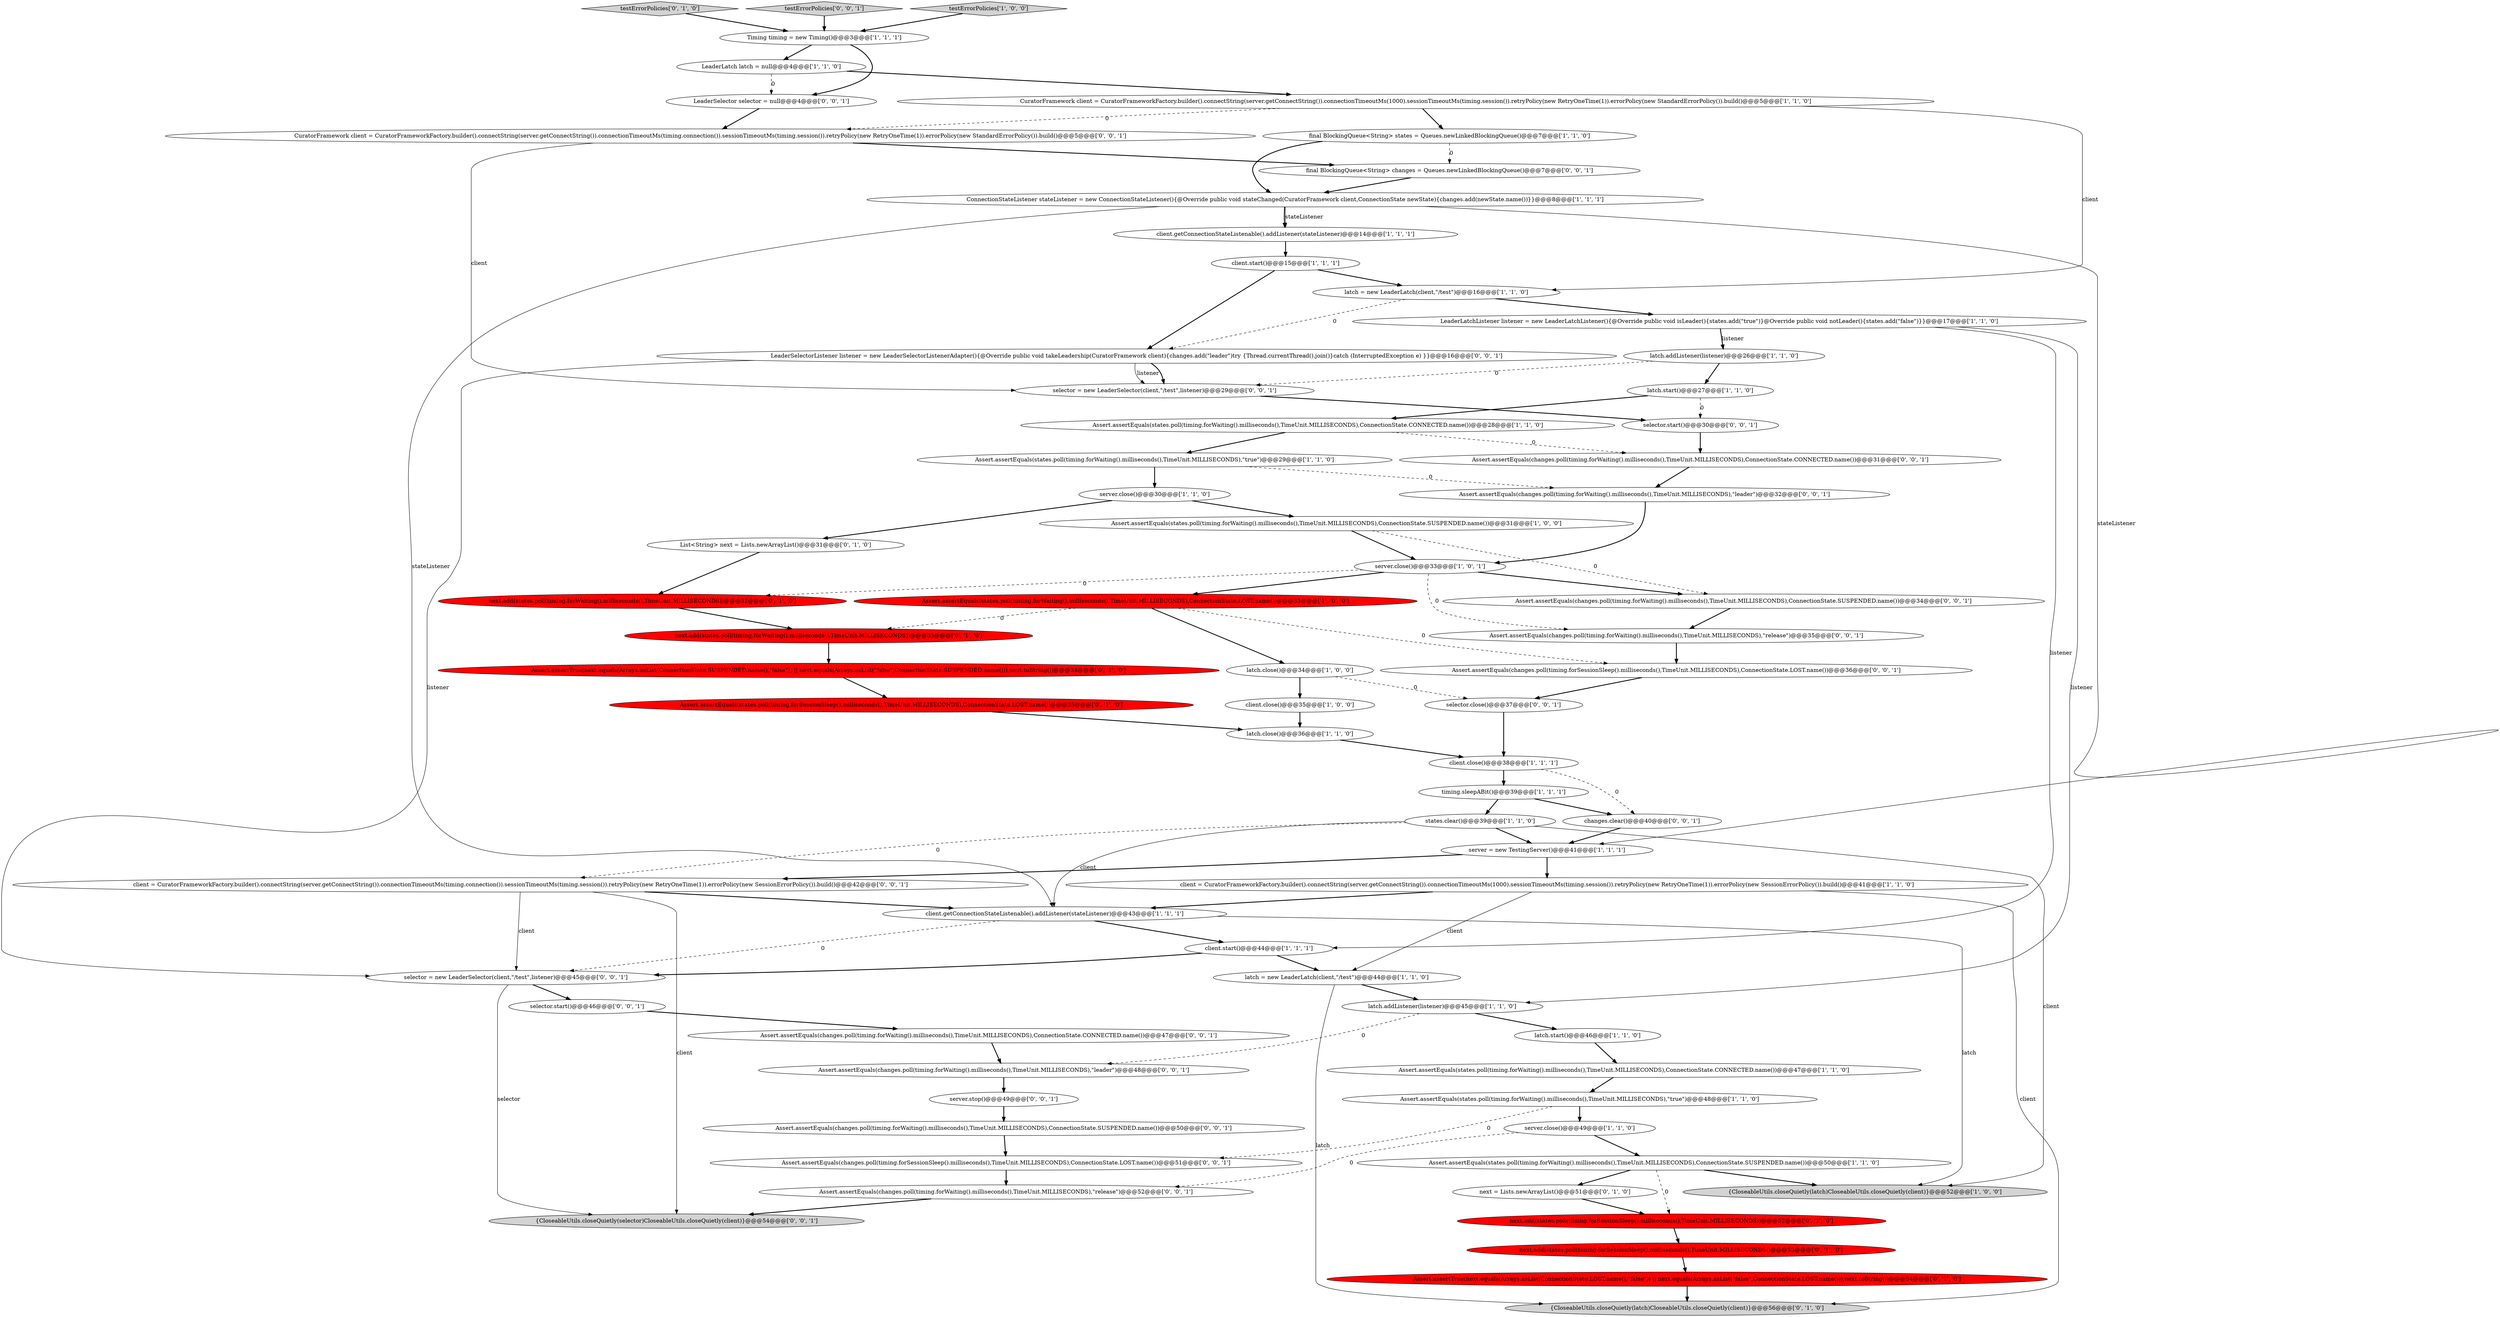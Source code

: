 digraph {
51 [style = filled, label = "selector.start()@@@30@@@['0', '0', '1']", fillcolor = white, shape = ellipse image = "AAA0AAABBB3BBB"];
28 [style = filled, label = "latch.start()@@@27@@@['1', '1', '0']", fillcolor = white, shape = ellipse image = "AAA0AAABBB1BBB"];
41 [style = filled, label = "testErrorPolicies['0', '1', '0']", fillcolor = lightgray, shape = diamond image = "AAA0AAABBB2BBB"];
5 [style = filled, label = "Assert.assertEquals(states.poll(timing.forWaiting().milliseconds(),TimeUnit.MILLISECONDS),ConnectionState.SUSPENDED.name())@@@31@@@['1', '0', '0']", fillcolor = white, shape = ellipse image = "AAA0AAABBB1BBB"];
65 [style = filled, label = "Assert.assertEquals(changes.poll(timing.forWaiting().milliseconds(),TimeUnit.MILLISECONDS),ConnectionState.CONNECTED.name())@@@47@@@['0', '0', '1']", fillcolor = white, shape = ellipse image = "AAA0AAABBB3BBB"];
11 [style = filled, label = "latch.addListener(listener)@@@45@@@['1', '1', '0']", fillcolor = white, shape = ellipse image = "AAA0AAABBB1BBB"];
3 [style = filled, label = "final BlockingQueue<String> states = Queues.newLinkedBlockingQueue()@@@7@@@['1', '1', '0']", fillcolor = white, shape = ellipse image = "AAA0AAABBB1BBB"];
50 [style = filled, label = "Assert.assertEquals(changes.poll(timing.forSessionSleep().milliseconds(),TimeUnit.MILLISECONDS),ConnectionState.LOST.name())@@@36@@@['0', '0', '1']", fillcolor = white, shape = ellipse image = "AAA0AAABBB3BBB"];
6 [style = filled, label = "Assert.assertEquals(states.poll(timing.forWaiting().milliseconds(),TimeUnit.MILLISECONDS),\"true\")@@@48@@@['1', '1', '0']", fillcolor = white, shape = ellipse image = "AAA0AAABBB1BBB"];
18 [style = filled, label = "server.close()@@@49@@@['1', '1', '0']", fillcolor = white, shape = ellipse image = "AAA0AAABBB1BBB"];
19 [style = filled, label = "CuratorFramework client = CuratorFrameworkFactory.builder().connectString(server.getConnectString()).connectionTimeoutMs(1000).sessionTimeoutMs(timing.session()).retryPolicy(new RetryOneTime(1)).errorPolicy(new StandardErrorPolicy()).build()@@@5@@@['1', '1', '0']", fillcolor = white, shape = ellipse image = "AAA0AAABBB1BBB"];
9 [style = filled, label = "latch = new LeaderLatch(client,\"/test\")@@@16@@@['1', '1', '0']", fillcolor = white, shape = ellipse image = "AAA0AAABBB1BBB"];
14 [style = filled, label = "latch = new LeaderLatch(client,\"/test\")@@@44@@@['1', '1', '0']", fillcolor = white, shape = ellipse image = "AAA0AAABBB1BBB"];
15 [style = filled, label = "LeaderLatchListener listener = new LeaderLatchListener(){@Override public void isLeader(){states.add(\"true\")}@Override public void notLeader(){states.add(\"false\")}}@@@17@@@['1', '1', '0']", fillcolor = white, shape = ellipse image = "AAA0AAABBB1BBB"];
27 [style = filled, label = "latch.addListener(listener)@@@26@@@['1', '1', '0']", fillcolor = white, shape = ellipse image = "AAA0AAABBB1BBB"];
4 [style = filled, label = "client = CuratorFrameworkFactory.builder().connectString(server.getConnectString()).connectionTimeoutMs(1000).sessionTimeoutMs(timing.session()).retryPolicy(new RetryOneTime(1)).errorPolicy(new SessionErrorPolicy()).build()@@@41@@@['1', '1', '0']", fillcolor = white, shape = ellipse image = "AAA0AAABBB1BBB"];
26 [style = filled, label = "latch.close()@@@36@@@['1', '1', '0']", fillcolor = white, shape = ellipse image = "AAA0AAABBB1BBB"];
32 [style = filled, label = "Timing timing = new Timing()@@@3@@@['1', '1', '1']", fillcolor = white, shape = ellipse image = "AAA0AAABBB1BBB"];
40 [style = filled, label = "List<String> next = Lists.newArrayList()@@@31@@@['0', '1', '0']", fillcolor = white, shape = ellipse image = "AAA0AAABBB2BBB"];
46 [style = filled, label = "{CloseableUtils.closeQuietly(latch)CloseableUtils.closeQuietly(client)}@@@56@@@['0', '1', '0']", fillcolor = lightgray, shape = ellipse image = "AAA0AAABBB2BBB"];
48 [style = filled, label = "changes.clear()@@@40@@@['0', '0', '1']", fillcolor = white, shape = ellipse image = "AAA0AAABBB3BBB"];
30 [style = filled, label = "Assert.assertEquals(states.poll(timing.forWaiting().milliseconds(),TimeUnit.MILLISECONDS),ConnectionState.LOST.name())@@@33@@@['1', '0', '0']", fillcolor = red, shape = ellipse image = "AAA1AAABBB1BBB"];
23 [style = filled, label = "client.start()@@@15@@@['1', '1', '1']", fillcolor = white, shape = ellipse image = "AAA0AAABBB1BBB"];
21 [style = filled, label = "{CloseableUtils.closeQuietly(latch)CloseableUtils.closeQuietly(client)}@@@52@@@['1', '0', '0']", fillcolor = lightgray, shape = ellipse image = "AAA0AAABBB1BBB"];
52 [style = filled, label = "server.stop()@@@49@@@['0', '0', '1']", fillcolor = white, shape = ellipse image = "AAA0AAABBB3BBB"];
0 [style = filled, label = "ConnectionStateListener stateListener = new ConnectionStateListener(){@Override public void stateChanged(CuratorFramework client,ConnectionState newState){changes.add(newState.name())}}@@@8@@@['1', '1', '1']", fillcolor = white, shape = ellipse image = "AAA0AAABBB1BBB"];
24 [style = filled, label = "client.start()@@@44@@@['1', '1', '1']", fillcolor = white, shape = ellipse image = "AAA0AAABBB1BBB"];
20 [style = filled, label = "server.close()@@@33@@@['1', '0', '1']", fillcolor = white, shape = ellipse image = "AAA0AAABBB1BBB"];
22 [style = filled, label = "timing.sleepABit()@@@39@@@['1', '1', '1']", fillcolor = white, shape = ellipse image = "AAA0AAABBB1BBB"];
62 [style = filled, label = "testErrorPolicies['0', '0', '1']", fillcolor = lightgray, shape = diamond image = "AAA0AAABBB3BBB"];
47 [style = filled, label = "selector.close()@@@37@@@['0', '0', '1']", fillcolor = white, shape = ellipse image = "AAA0AAABBB3BBB"];
2 [style = filled, label = "Assert.assertEquals(states.poll(timing.forWaiting().milliseconds(),TimeUnit.MILLISECONDS),ConnectionState.CONNECTED.name())@@@47@@@['1', '1', '0']", fillcolor = white, shape = ellipse image = "AAA0AAABBB1BBB"];
33 [style = filled, label = "client.close()@@@35@@@['1', '0', '0']", fillcolor = white, shape = ellipse image = "AAA0AAABBB1BBB"];
34 [style = filled, label = "states.clear()@@@39@@@['1', '1', '0']", fillcolor = white, shape = ellipse image = "AAA0AAABBB1BBB"];
69 [style = filled, label = "LeaderSelectorListener listener = new LeaderSelectorListenerAdapter(){@Override public void takeLeadership(CuratorFramework client){changes.add(\"leader\")try {Thread.currentThread().join()}catch (InterruptedException e) }}@@@16@@@['0', '0', '1']", fillcolor = white, shape = ellipse image = "AAA0AAABBB3BBB"];
64 [style = filled, label = "Assert.assertEquals(changes.poll(timing.forWaiting().milliseconds(),TimeUnit.MILLISECONDS),\"release\")@@@35@@@['0', '0', '1']", fillcolor = white, shape = ellipse image = "AAA0AAABBB3BBB"];
66 [style = filled, label = "{CloseableUtils.closeQuietly(selector)CloseableUtils.closeQuietly(client)}@@@54@@@['0', '0', '1']", fillcolor = lightgray, shape = ellipse image = "AAA0AAABBB3BBB"];
31 [style = filled, label = "Assert.assertEquals(states.poll(timing.forWaiting().milliseconds(),TimeUnit.MILLISECONDS),\"true\")@@@29@@@['1', '1', '0']", fillcolor = white, shape = ellipse image = "AAA0AAABBB1BBB"];
42 [style = filled, label = "next.add(states.poll(timing.forWaiting().milliseconds(),TimeUnit.MILLISECONDS))@@@33@@@['0', '1', '0']", fillcolor = red, shape = ellipse image = "AAA1AAABBB2BBB"];
49 [style = filled, label = "Assert.assertEquals(changes.poll(timing.forWaiting().milliseconds(),TimeUnit.MILLISECONDS),\"release\")@@@52@@@['0', '0', '1']", fillcolor = white, shape = ellipse image = "AAA0AAABBB3BBB"];
16 [style = filled, label = "client.getConnectionStateListenable().addListener(stateListener)@@@43@@@['1', '1', '1']", fillcolor = white, shape = ellipse image = "AAA0AAABBB1BBB"];
58 [style = filled, label = "Assert.assertEquals(changes.poll(timing.forWaiting().milliseconds(),TimeUnit.MILLISECONDS),\"leader\")@@@32@@@['0', '0', '1']", fillcolor = white, shape = ellipse image = "AAA0AAABBB3BBB"];
61 [style = filled, label = "client = CuratorFrameworkFactory.builder().connectString(server.getConnectString()).connectionTimeoutMs(timing.connection()).sessionTimeoutMs(timing.session()).retryPolicy(new RetryOneTime(1)).errorPolicy(new SessionErrorPolicy()).build()@@@42@@@['0', '0', '1']", fillcolor = white, shape = ellipse image = "AAA0AAABBB3BBB"];
63 [style = filled, label = "CuratorFramework client = CuratorFrameworkFactory.builder().connectString(server.getConnectString()).connectionTimeoutMs(timing.connection()).sessionTimeoutMs(timing.session()).retryPolicy(new RetryOneTime(1)).errorPolicy(new StandardErrorPolicy()).build()@@@5@@@['0', '0', '1']", fillcolor = white, shape = ellipse image = "AAA0AAABBB3BBB"];
60 [style = filled, label = "Assert.assertEquals(changes.poll(timing.forWaiting().milliseconds(),TimeUnit.MILLISECONDS),ConnectionState.SUSPENDED.name())@@@50@@@['0', '0', '1']", fillcolor = white, shape = ellipse image = "AAA0AAABBB3BBB"];
70 [style = filled, label = "selector = new LeaderSelector(client,\"/test\",listener)@@@29@@@['0', '0', '1']", fillcolor = white, shape = ellipse image = "AAA0AAABBB3BBB"];
54 [style = filled, label = "Assert.assertEquals(changes.poll(timing.forSessionSleep().milliseconds(),TimeUnit.MILLISECONDS),ConnectionState.LOST.name())@@@51@@@['0', '0', '1']", fillcolor = white, shape = ellipse image = "AAA0AAABBB3BBB"];
13 [style = filled, label = "LeaderLatch latch = null@@@4@@@['1', '1', '0']", fillcolor = white, shape = ellipse image = "AAA0AAABBB1BBB"];
55 [style = filled, label = "selector = new LeaderSelector(client,\"/test\",listener)@@@45@@@['0', '0', '1']", fillcolor = white, shape = ellipse image = "AAA0AAABBB3BBB"];
35 [style = filled, label = "testErrorPolicies['1', '0', '0']", fillcolor = lightgray, shape = diamond image = "AAA0AAABBB1BBB"];
7 [style = filled, label = "latch.start()@@@46@@@['1', '1', '0']", fillcolor = white, shape = ellipse image = "AAA0AAABBB1BBB"];
36 [style = filled, label = "next.add(states.poll(timing.forSessionSleep().milliseconds(),TimeUnit.MILLISECONDS))@@@53@@@['0', '1', '0']", fillcolor = red, shape = ellipse image = "AAA1AAABBB2BBB"];
29 [style = filled, label = "client.getConnectionStateListenable().addListener(stateListener)@@@14@@@['1', '1', '1']", fillcolor = white, shape = ellipse image = "AAA0AAABBB1BBB"];
37 [style = filled, label = "Assert.assertEquals(states.poll(timing.forSessionSleep().milliseconds(),TimeUnit.MILLISECONDS),ConnectionState.LOST.name())@@@35@@@['0', '1', '0']", fillcolor = red, shape = ellipse image = "AAA1AAABBB2BBB"];
17 [style = filled, label = "Assert.assertEquals(states.poll(timing.forWaiting().milliseconds(),TimeUnit.MILLISECONDS),ConnectionState.CONNECTED.name())@@@28@@@['1', '1', '0']", fillcolor = white, shape = ellipse image = "AAA0AAABBB1BBB"];
10 [style = filled, label = "latch.close()@@@34@@@['1', '0', '0']", fillcolor = white, shape = ellipse image = "AAA0AAABBB1BBB"];
39 [style = filled, label = "next.add(states.poll(timing.forWaiting().milliseconds(),TimeUnit.MILLISECONDS))@@@32@@@['0', '1', '0']", fillcolor = red, shape = ellipse image = "AAA1AAABBB2BBB"];
67 [style = filled, label = "LeaderSelector selector = null@@@4@@@['0', '0', '1']", fillcolor = white, shape = ellipse image = "AAA0AAABBB3BBB"];
57 [style = filled, label = "Assert.assertEquals(changes.poll(timing.forWaiting().milliseconds(),TimeUnit.MILLISECONDS),ConnectionState.CONNECTED.name())@@@31@@@['0', '0', '1']", fillcolor = white, shape = ellipse image = "AAA0AAABBB3BBB"];
44 [style = filled, label = "Assert.assertTrue(next.equals(Arrays.asList(ConnectionState.LOST.name(),\"false\")) || next.equals(Arrays.asList(\"false\",ConnectionState.LOST.name())),next.toString())@@@54@@@['0', '1', '0']", fillcolor = red, shape = ellipse image = "AAA1AAABBB2BBB"];
38 [style = filled, label = "Assert.assertTrue(next.equals(Arrays.asList(ConnectionState.SUSPENDED.name(),\"false\")) || next.equals(Arrays.asList(\"false\",ConnectionState.SUSPENDED.name())),next.toString())@@@34@@@['0', '1', '0']", fillcolor = red, shape = ellipse image = "AAA1AAABBB2BBB"];
68 [style = filled, label = "selector.start()@@@46@@@['0', '0', '1']", fillcolor = white, shape = ellipse image = "AAA0AAABBB3BBB"];
1 [style = filled, label = "client.close()@@@38@@@['1', '1', '1']", fillcolor = white, shape = ellipse image = "AAA0AAABBB1BBB"];
56 [style = filled, label = "Assert.assertEquals(changes.poll(timing.forWaiting().milliseconds(),TimeUnit.MILLISECONDS),\"leader\")@@@48@@@['0', '0', '1']", fillcolor = white, shape = ellipse image = "AAA0AAABBB3BBB"];
25 [style = filled, label = "server.close()@@@30@@@['1', '1', '0']", fillcolor = white, shape = ellipse image = "AAA0AAABBB1BBB"];
12 [style = filled, label = "Assert.assertEquals(states.poll(timing.forWaiting().milliseconds(),TimeUnit.MILLISECONDS),ConnectionState.SUSPENDED.name())@@@50@@@['1', '1', '0']", fillcolor = white, shape = ellipse image = "AAA0AAABBB1BBB"];
8 [style = filled, label = "server = new TestingServer()@@@41@@@['1', '1', '1']", fillcolor = white, shape = ellipse image = "AAA0AAABBB1BBB"];
45 [style = filled, label = "next = Lists.newArrayList()@@@51@@@['0', '1', '0']", fillcolor = white, shape = ellipse image = "AAA0AAABBB2BBB"];
43 [style = filled, label = "next.add(states.poll(timing.forSessionSleep().milliseconds(),TimeUnit.MILLISECONDS))@@@52@@@['0', '1', '0']", fillcolor = red, shape = ellipse image = "AAA1AAABBB2BBB"];
59 [style = filled, label = "final BlockingQueue<String> changes = Queues.newLinkedBlockingQueue()@@@7@@@['0', '0', '1']", fillcolor = white, shape = ellipse image = "AAA0AAABBB3BBB"];
53 [style = filled, label = "Assert.assertEquals(changes.poll(timing.forWaiting().milliseconds(),TimeUnit.MILLISECONDS),ConnectionState.SUSPENDED.name())@@@34@@@['0', '0', '1']", fillcolor = white, shape = ellipse image = "AAA0AAABBB3BBB"];
15->24 [style = solid, label="listener"];
55->68 [style = bold, label=""];
56->52 [style = bold, label=""];
12->45 [style = bold, label=""];
61->55 [style = solid, label="client"];
5->20 [style = bold, label=""];
2->6 [style = bold, label=""];
27->28 [style = bold, label=""];
34->16 [style = solid, label="client"];
30->50 [style = dashed, label="0"];
65->56 [style = bold, label=""];
57->58 [style = bold, label=""];
18->49 [style = dashed, label="0"];
70->51 [style = bold, label=""];
12->43 [style = dashed, label="0"];
44->46 [style = bold, label=""];
32->67 [style = bold, label=""];
52->60 [style = bold, label=""];
9->69 [style = dashed, label="0"];
0->8 [style = solid, label="stateListener"];
16->21 [style = solid, label="latch"];
45->43 [style = bold, label=""];
58->20 [style = bold, label=""];
19->9 [style = solid, label="client"];
8->4 [style = bold, label=""];
20->39 [style = dashed, label="0"];
14->11 [style = bold, label=""];
19->3 [style = bold, label=""];
25->40 [style = bold, label=""];
4->16 [style = bold, label=""];
61->66 [style = solid, label="client"];
41->32 [style = bold, label=""];
31->58 [style = dashed, label="0"];
54->49 [style = bold, label=""];
1->48 [style = dashed, label="0"];
37->26 [style = bold, label=""];
36->44 [style = bold, label=""];
12->21 [style = bold, label=""];
24->55 [style = bold, label=""];
26->1 [style = bold, label=""];
18->12 [style = bold, label=""];
0->29 [style = bold, label=""];
29->23 [style = bold, label=""];
34->8 [style = bold, label=""];
13->67 [style = dashed, label="0"];
55->66 [style = solid, label="selector"];
3->0 [style = bold, label=""];
8->61 [style = bold, label=""];
34->61 [style = dashed, label="0"];
38->37 [style = bold, label=""];
7->2 [style = bold, label=""];
30->10 [style = bold, label=""];
4->14 [style = solid, label="client"];
15->11 [style = solid, label="listener"];
53->64 [style = bold, label=""];
39->42 [style = bold, label=""];
42->38 [style = bold, label=""];
47->1 [style = bold, label=""];
34->21 [style = solid, label="client"];
60->54 [style = bold, label=""];
31->25 [style = bold, label=""];
63->59 [style = bold, label=""];
22->48 [style = bold, label=""];
62->32 [style = bold, label=""];
6->18 [style = bold, label=""];
16->24 [style = bold, label=""];
43->36 [style = bold, label=""];
68->65 [style = bold, label=""];
35->32 [style = bold, label=""];
4->46 [style = solid, label="client"];
28->51 [style = dashed, label="0"];
27->70 [style = dashed, label="0"];
33->26 [style = bold, label=""];
69->55 [style = solid, label="listener"];
13->19 [style = bold, label=""];
30->42 [style = dashed, label="0"];
40->39 [style = bold, label=""];
67->63 [style = bold, label=""];
15->27 [style = solid, label="listener"];
28->17 [style = bold, label=""];
25->5 [style = bold, label=""];
10->33 [style = bold, label=""];
51->57 [style = bold, label=""];
6->54 [style = dashed, label="0"];
61->16 [style = bold, label=""];
11->56 [style = dashed, label="0"];
17->31 [style = bold, label=""];
3->59 [style = dashed, label="0"];
20->64 [style = dashed, label="0"];
0->29 [style = solid, label="stateListener"];
19->63 [style = dashed, label="0"];
48->8 [style = bold, label=""];
20->53 [style = bold, label=""];
5->53 [style = dashed, label="0"];
24->14 [style = bold, label=""];
17->57 [style = dashed, label="0"];
1->22 [style = bold, label=""];
49->66 [style = bold, label=""];
69->70 [style = solid, label="listener"];
9->15 [style = bold, label=""];
50->47 [style = bold, label=""];
22->34 [style = bold, label=""];
63->70 [style = solid, label="client"];
23->69 [style = bold, label=""];
0->16 [style = solid, label="stateListener"];
59->0 [style = bold, label=""];
64->50 [style = bold, label=""];
69->70 [style = bold, label=""];
32->13 [style = bold, label=""];
20->30 [style = bold, label=""];
16->55 [style = dashed, label="0"];
15->27 [style = bold, label=""];
23->9 [style = bold, label=""];
10->47 [style = dashed, label="0"];
11->7 [style = bold, label=""];
14->46 [style = solid, label="latch"];
}
